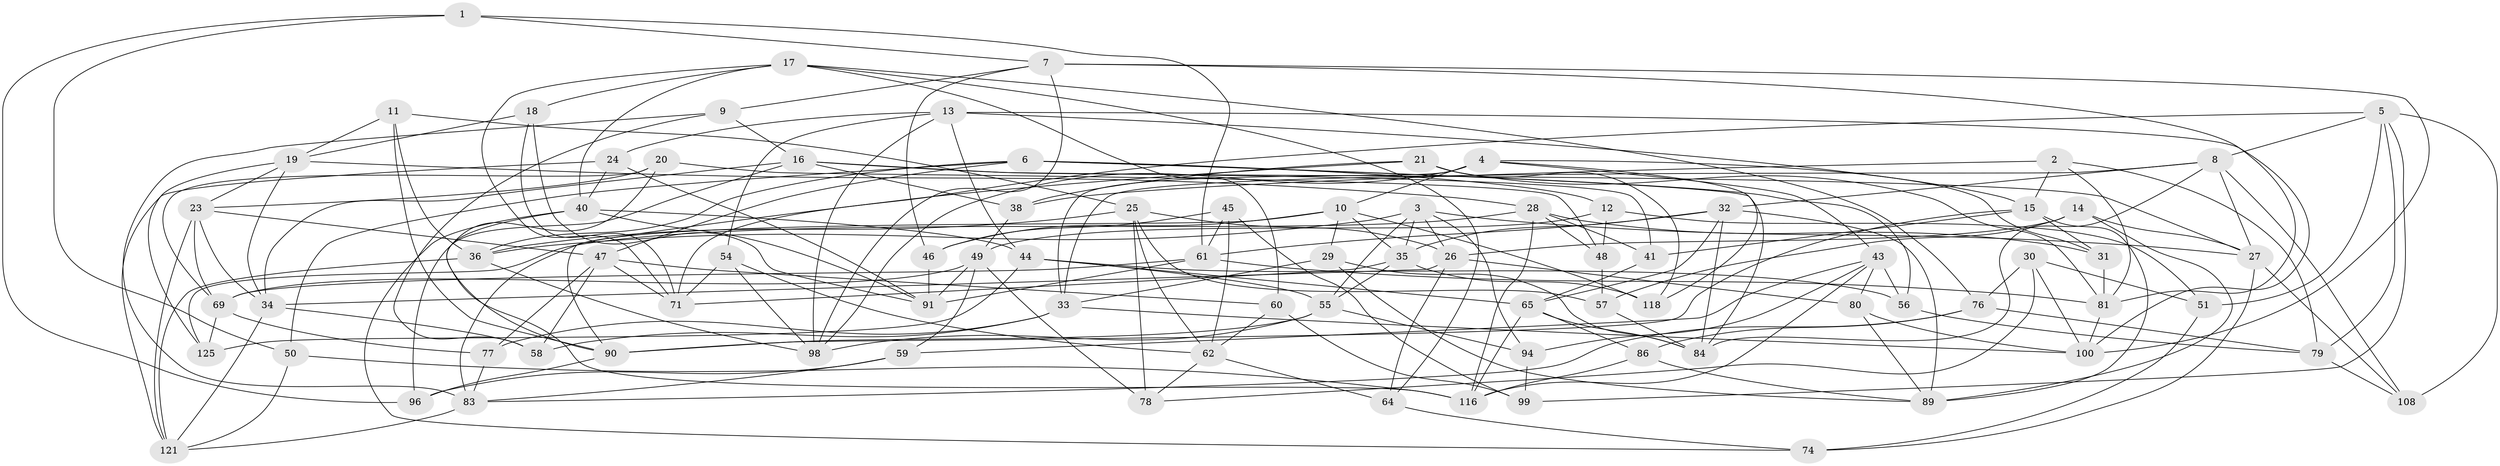 // Generated by graph-tools (version 1.1) at 2025/52/02/27/25 19:52:28]
// undirected, 83 vertices, 210 edges
graph export_dot {
graph [start="1"]
  node [color=gray90,style=filled];
  1;
  2;
  3 [super="+126"];
  4 [super="+113"];
  5 [super="+67"];
  6 [super="+68"];
  7 [super="+105"];
  8 [super="+85"];
  9;
  10 [super="+22"];
  11;
  12;
  13 [super="+127"];
  14;
  15 [super="+63"];
  16 [super="+120"];
  17 [super="+42"];
  18;
  19 [super="+101"];
  20;
  21;
  23 [super="+53"];
  24;
  25 [super="+109"];
  26 [super="+104"];
  27 [super="+106"];
  28 [super="+92"];
  29;
  30;
  31;
  32 [super="+37"];
  33 [super="+111"];
  34 [super="+72"];
  35 [super="+39"];
  36 [super="+102"];
  38;
  40 [super="+122"];
  41;
  43 [super="+119"];
  44 [super="+66"];
  45;
  46;
  47 [super="+52"];
  48;
  49 [super="+75"];
  50;
  51;
  54;
  55 [super="+70"];
  56;
  57;
  58;
  59;
  60;
  61 [super="+82"];
  62 [super="+73"];
  64;
  65 [super="+87"];
  69 [super="+114"];
  71 [super="+93"];
  74;
  76 [super="+117"];
  77;
  78;
  79 [super="+123"];
  80;
  81 [super="+88"];
  83 [super="+110"];
  84 [super="+97"];
  86;
  89 [super="+112"];
  90 [super="+115"];
  91 [super="+95"];
  94;
  96;
  98 [super="+107"];
  99;
  100 [super="+103"];
  108;
  116 [super="+124"];
  118;
  121 [super="+128"];
  125;
  1 -- 7;
  1 -- 96;
  1 -- 61;
  1 -- 50;
  2 -- 15;
  2 -- 38;
  2 -- 81;
  2 -- 79;
  3 -- 36;
  3 -- 26;
  3 -- 94;
  3 -- 35;
  3 -- 55;
  3 -- 27;
  4 -- 33;
  4 -- 43;
  4 -- 31;
  4 -- 10;
  4 -- 118;
  4 -- 98;
  5 -- 108;
  5 -- 79;
  5 -- 71;
  5 -- 8;
  5 -- 99;
  5 -- 51;
  6 -- 50;
  6 -- 12;
  6 -- 47;
  6 -- 56;
  6 -- 36;
  6 -- 84;
  7 -- 46;
  7 -- 81;
  7 -- 9;
  7 -- 100;
  7 -- 98;
  8 -- 32;
  8 -- 108;
  8 -- 84;
  8 -- 27;
  8 -- 33;
  9 -- 16;
  9 -- 83;
  9 -- 58;
  10 -- 83;
  10 -- 29;
  10 -- 46;
  10 -- 35;
  10 -- 118;
  11 -- 90;
  11 -- 25;
  11 -- 36;
  11 -- 19;
  12 -- 48;
  12 -- 51;
  12 -- 49;
  13 -- 100;
  13 -- 54;
  13 -- 15;
  13 -- 24;
  13 -- 44;
  13 -- 98;
  14 -- 57;
  14 -- 89;
  14 -- 27;
  14 -- 26;
  15 -- 31;
  15 -- 89;
  15 -- 41;
  15 -- 90;
  16 -- 34;
  16 -- 38;
  16 -- 41;
  16 -- 27;
  16 -- 96;
  17 -- 64;
  17 -- 40;
  17 -- 76;
  17 -- 18;
  17 -- 60;
  17 -- 71;
  18 -- 71;
  18 -- 19;
  18 -- 91;
  19 -- 125;
  19 -- 34;
  19 -- 28;
  19 -- 23;
  20 -- 69;
  20 -- 48;
  20 -- 116;
  20 -- 23;
  21 -- 118;
  21 -- 38;
  21 -- 90;
  21 -- 81;
  23 -- 34;
  23 -- 121;
  23 -- 69;
  23 -- 47;
  24 -- 91;
  24 -- 121;
  24 -- 40;
  25 -- 57;
  25 -- 36;
  25 -- 26;
  25 -- 62;
  25 -- 78;
  26 -- 80;
  26 -- 34;
  26 -- 64;
  27 -- 74;
  27 -- 108;
  28 -- 116;
  28 -- 31;
  28 -- 48;
  28 -- 41;
  28 -- 125;
  29 -- 84;
  29 -- 89;
  29 -- 33;
  30 -- 78;
  30 -- 76;
  30 -- 51;
  30 -- 100;
  31 -- 81;
  32 -- 84;
  32 -- 35;
  32 -- 89;
  32 -- 61;
  32 -- 65;
  33 -- 77;
  33 -- 100;
  33 -- 58;
  34 -- 121;
  34 -- 58;
  35 -- 118;
  35 -- 71;
  35 -- 55;
  36 -- 121;
  36 -- 98;
  38 -- 49;
  40 -- 74;
  40 -- 90;
  40 -- 44;
  40 -- 91;
  41 -- 65;
  43 -- 94;
  43 -- 56;
  43 -- 80;
  43 -- 59;
  43 -- 116;
  44 -- 56;
  44 -- 55;
  44 -- 125;
  44 -- 65;
  45 -- 99;
  45 -- 62;
  45 -- 46;
  45 -- 61;
  46 -- 91;
  47 -- 60;
  47 -- 58;
  47 -- 77;
  47 -- 71;
  48 -- 57;
  49 -- 59;
  49 -- 69;
  49 -- 91;
  49 -- 78;
  50 -- 116;
  50 -- 121;
  51 -- 74;
  54 -- 71;
  54 -- 62;
  54 -- 98;
  55 -- 98;
  55 -- 90;
  55 -- 94;
  56 -- 79;
  57 -- 84;
  59 -- 96;
  59 -- 83;
  60 -- 99;
  60 -- 62;
  61 -- 81;
  61 -- 69;
  61 -- 91;
  62 -- 78;
  62 -- 64;
  64 -- 74;
  65 -- 86;
  65 -- 116;
  65 -- 84;
  69 -- 77;
  69 -- 125;
  76 -- 86;
  76 -- 79 [weight=2];
  76 -- 83;
  77 -- 83;
  79 -- 108;
  80 -- 100;
  80 -- 89;
  81 -- 100;
  83 -- 121;
  86 -- 116;
  86 -- 89;
  90 -- 96;
  94 -- 99;
}
